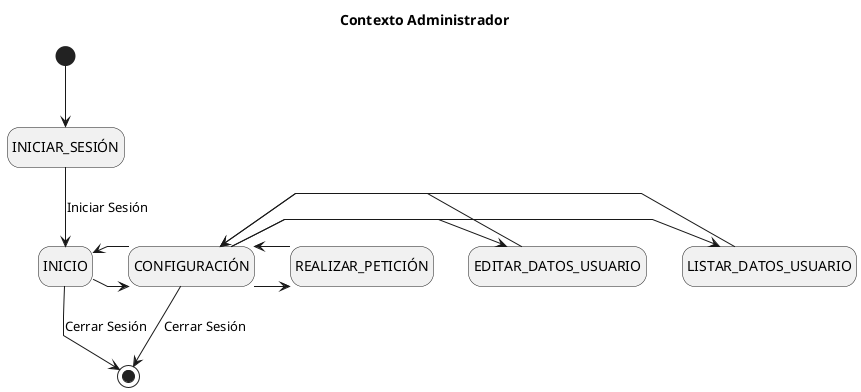 @startuml Contexto
title Contexto Administrador

skinparam {
    NoteBackgroundColor #whiteSmoke
    NoteBorderColor #green
    linetype polyline
}

hide empty description

[*] --> INICIAR_SESIÓN
INICIAR_SESIÓN --> INICIO : Iniciar Sesión

INICIO -> CONFIGURACIÓN
INICIO <- CONFIGURACIÓN

CONFIGURACIÓN -> LISTAR_DATOS_USUARIO
CONFIGURACIÓN <- LISTAR_DATOS_USUARIO
CONFIGURACIÓN -> EDITAR_DATOS_USUARIO
CONFIGURACIÓN <- EDITAR_DATOS_USUARIO
CONFIGURACIÓN -> REALIZAR_PETICIÓN
CONFIGURACIÓN <- REALIZAR_PETICIÓN

INICIO --> [*] : Cerrar Sesión
CONFIGURACIÓN --> [*] : Cerrar Sesión

@enduml